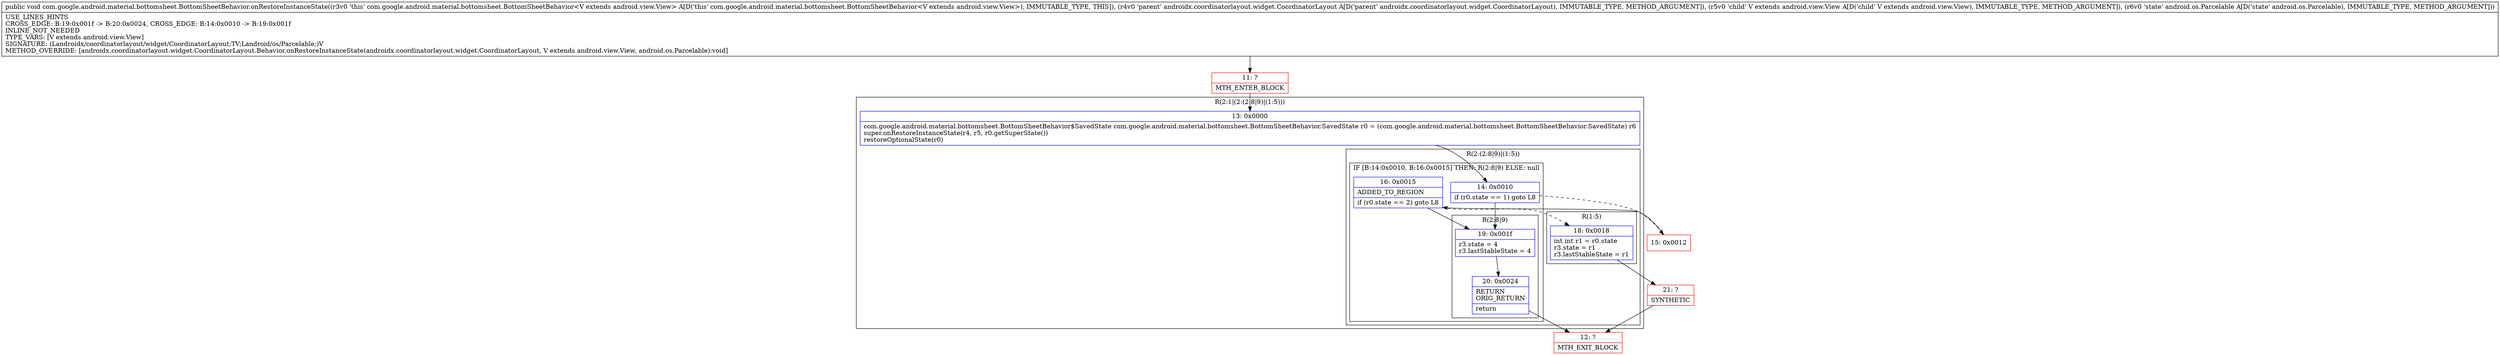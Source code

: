 digraph "CFG forcom.google.android.material.bottomsheet.BottomSheetBehavior.onRestoreInstanceState(Landroidx\/coordinatorlayout\/widget\/CoordinatorLayout;Landroid\/view\/View;Landroid\/os\/Parcelable;)V" {
subgraph cluster_Region_845044245 {
label = "R(2:1|(2:(2:8|9)|(1:5)))";
node [shape=record,color=blue];
Node_13 [shape=record,label="{13\:\ 0x0000|com.google.android.material.bottomsheet.BottomSheetBehavior$SavedState com.google.android.material.bottomsheet.BottomSheetBehavior.SavedState r0 = (com.google.android.material.bottomsheet.BottomSheetBehavior.SavedState) r6\lsuper.onRestoreInstanceState(r4, r5, r0.getSuperState())\lrestoreOptionalState(r0)\l}"];
subgraph cluster_Region_337731004 {
label = "R(2:(2:8|9)|(1:5))";
node [shape=record,color=blue];
subgraph cluster_IfRegion_373607729 {
label = "IF [B:14:0x0010, B:16:0x0015] THEN: R(2:8|9) ELSE: null";
node [shape=record,color=blue];
Node_14 [shape=record,label="{14\:\ 0x0010|if (r0.state == 1) goto L8\l}"];
Node_16 [shape=record,label="{16\:\ 0x0015|ADDED_TO_REGION\l|if (r0.state == 2) goto L8\l}"];
subgraph cluster_Region_1311448428 {
label = "R(2:8|9)";
node [shape=record,color=blue];
Node_19 [shape=record,label="{19\:\ 0x001f|r3.state = 4\lr3.lastStableState = 4\l}"];
Node_20 [shape=record,label="{20\:\ 0x0024|RETURN\lORIG_RETURN\l|return\l}"];
}
}
subgraph cluster_Region_877511414 {
label = "R(1:5)";
node [shape=record,color=blue];
Node_18 [shape=record,label="{18\:\ 0x0018|int int r1 = r0.state\lr3.state = r1\lr3.lastStableState = r1\l}"];
}
}
}
Node_11 [shape=record,color=red,label="{11\:\ ?|MTH_ENTER_BLOCK\l}"];
Node_15 [shape=record,color=red,label="{15\:\ 0x0012}"];
Node_21 [shape=record,color=red,label="{21\:\ ?|SYNTHETIC\l}"];
Node_12 [shape=record,color=red,label="{12\:\ ?|MTH_EXIT_BLOCK\l}"];
MethodNode[shape=record,label="{public void com.google.android.material.bottomsheet.BottomSheetBehavior.onRestoreInstanceState((r3v0 'this' com.google.android.material.bottomsheet.BottomSheetBehavior\<V extends android.view.View\> A[D('this' com.google.android.material.bottomsheet.BottomSheetBehavior\<V extends android.view.View\>), IMMUTABLE_TYPE, THIS]), (r4v0 'parent' androidx.coordinatorlayout.widget.CoordinatorLayout A[D('parent' androidx.coordinatorlayout.widget.CoordinatorLayout), IMMUTABLE_TYPE, METHOD_ARGUMENT]), (r5v0 'child' V extends android.view.View A[D('child' V extends android.view.View), IMMUTABLE_TYPE, METHOD_ARGUMENT]), (r6v0 'state' android.os.Parcelable A[D('state' android.os.Parcelable), IMMUTABLE_TYPE, METHOD_ARGUMENT]))  | USE_LINES_HINTS\lCROSS_EDGE: B:19:0x001f \-\> B:20:0x0024, CROSS_EDGE: B:14:0x0010 \-\> B:19:0x001f\lINLINE_NOT_NEEDED\lTYPE_VARS: [V extends android.view.View]\lSIGNATURE: (Landroidx\/coordinatorlayout\/widget\/CoordinatorLayout;TV;Landroid\/os\/Parcelable;)V\lMETHOD_OVERRIDE: [androidx.coordinatorlayout.widget.CoordinatorLayout.Behavior.onRestoreInstanceState(androidx.coordinatorlayout.widget.CoordinatorLayout, V extends android.view.View, android.os.Parcelable):void]\l}"];
MethodNode -> Node_11;Node_13 -> Node_14;
Node_14 -> Node_15[style=dashed];
Node_14 -> Node_19;
Node_16 -> Node_18[style=dashed];
Node_16 -> Node_19;
Node_19 -> Node_20;
Node_20 -> Node_12;
Node_18 -> Node_21;
Node_11 -> Node_13;
Node_15 -> Node_16;
Node_21 -> Node_12;
}


